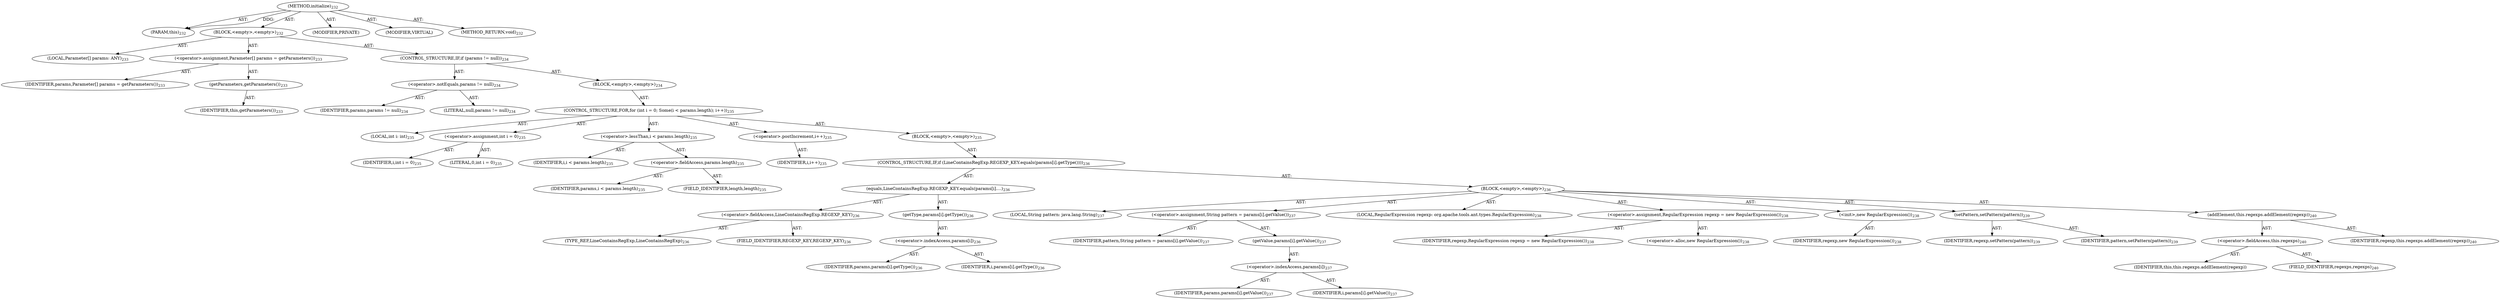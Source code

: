 digraph "initialize" {  
"111669149703" [label = <(METHOD,initialize)<SUB>232</SUB>> ]
"115964116996" [label = <(PARAM,this)<SUB>232</SUB>> ]
"25769803794" [label = <(BLOCK,&lt;empty&gt;,&lt;empty&gt;)<SUB>232</SUB>> ]
"94489280519" [label = <(LOCAL,Parameter[] params: ANY)<SUB>233</SUB>> ]
"30064771151" [label = <(&lt;operator&gt;.assignment,Parameter[] params = getParameters())<SUB>233</SUB>> ]
"68719476795" [label = <(IDENTIFIER,params,Parameter[] params = getParameters())<SUB>233</SUB>> ]
"30064771152" [label = <(getParameters,getParameters())<SUB>233</SUB>> ]
"68719476746" [label = <(IDENTIFIER,this,getParameters())<SUB>233</SUB>> ]
"47244640269" [label = <(CONTROL_STRUCTURE,IF,if (params != null))<SUB>234</SUB>> ]
"30064771153" [label = <(&lt;operator&gt;.notEquals,params != null)<SUB>234</SUB>> ]
"68719476796" [label = <(IDENTIFIER,params,params != null)<SUB>234</SUB>> ]
"90194313231" [label = <(LITERAL,null,params != null)<SUB>234</SUB>> ]
"25769803795" [label = <(BLOCK,&lt;empty&gt;,&lt;empty&gt;)<SUB>234</SUB>> ]
"47244640270" [label = <(CONTROL_STRUCTURE,FOR,for (int i = 0; Some(i &lt; params.length); i++))<SUB>235</SUB>> ]
"94489280520" [label = <(LOCAL,int i: int)<SUB>235</SUB>> ]
"30064771154" [label = <(&lt;operator&gt;.assignment,int i = 0)<SUB>235</SUB>> ]
"68719476797" [label = <(IDENTIFIER,i,int i = 0)<SUB>235</SUB>> ]
"90194313232" [label = <(LITERAL,0,int i = 0)<SUB>235</SUB>> ]
"30064771155" [label = <(&lt;operator&gt;.lessThan,i &lt; params.length)<SUB>235</SUB>> ]
"68719476798" [label = <(IDENTIFIER,i,i &lt; params.length)<SUB>235</SUB>> ]
"30064771156" [label = <(&lt;operator&gt;.fieldAccess,params.length)<SUB>235</SUB>> ]
"68719476799" [label = <(IDENTIFIER,params,i &lt; params.length)<SUB>235</SUB>> ]
"55834574872" [label = <(FIELD_IDENTIFIER,length,length)<SUB>235</SUB>> ]
"30064771157" [label = <(&lt;operator&gt;.postIncrement,i++)<SUB>235</SUB>> ]
"68719476800" [label = <(IDENTIFIER,i,i++)<SUB>235</SUB>> ]
"25769803796" [label = <(BLOCK,&lt;empty&gt;,&lt;empty&gt;)<SUB>235</SUB>> ]
"47244640271" [label = <(CONTROL_STRUCTURE,IF,if (LineContainsRegExp.REGEXP_KEY.equals(params[i].getType())))<SUB>236</SUB>> ]
"30064771158" [label = <(equals,LineContainsRegExp.REGEXP_KEY.equals(params[i]....)<SUB>236</SUB>> ]
"30064771159" [label = <(&lt;operator&gt;.fieldAccess,LineContainsRegExp.REGEXP_KEY)<SUB>236</SUB>> ]
"180388626433" [label = <(TYPE_REF,LineContainsRegExp,LineContainsRegExp)<SUB>236</SUB>> ]
"55834574873" [label = <(FIELD_IDENTIFIER,REGEXP_KEY,REGEXP_KEY)<SUB>236</SUB>> ]
"30064771160" [label = <(getType,params[i].getType())<SUB>236</SUB>> ]
"30064771161" [label = <(&lt;operator&gt;.indexAccess,params[i])<SUB>236</SUB>> ]
"68719476801" [label = <(IDENTIFIER,params,params[i].getType())<SUB>236</SUB>> ]
"68719476802" [label = <(IDENTIFIER,i,params[i].getType())<SUB>236</SUB>> ]
"25769803797" [label = <(BLOCK,&lt;empty&gt;,&lt;empty&gt;)<SUB>236</SUB>> ]
"94489280521" [label = <(LOCAL,String pattern: java.lang.String)<SUB>237</SUB>> ]
"30064771162" [label = <(&lt;operator&gt;.assignment,String pattern = params[i].getValue())<SUB>237</SUB>> ]
"68719476803" [label = <(IDENTIFIER,pattern,String pattern = params[i].getValue())<SUB>237</SUB>> ]
"30064771163" [label = <(getValue,params[i].getValue())<SUB>237</SUB>> ]
"30064771164" [label = <(&lt;operator&gt;.indexAccess,params[i])<SUB>237</SUB>> ]
"68719476804" [label = <(IDENTIFIER,params,params[i].getValue())<SUB>237</SUB>> ]
"68719476805" [label = <(IDENTIFIER,i,params[i].getValue())<SUB>237</SUB>> ]
"94489280522" [label = <(LOCAL,RegularExpression regexp: org.apache.tools.ant.types.RegularExpression)<SUB>238</SUB>> ]
"30064771165" [label = <(&lt;operator&gt;.assignment,RegularExpression regexp = new RegularExpression())<SUB>238</SUB>> ]
"68719476806" [label = <(IDENTIFIER,regexp,RegularExpression regexp = new RegularExpression())<SUB>238</SUB>> ]
"30064771166" [label = <(&lt;operator&gt;.alloc,new RegularExpression())<SUB>238</SUB>> ]
"30064771167" [label = <(&lt;init&gt;,new RegularExpression())<SUB>238</SUB>> ]
"68719476807" [label = <(IDENTIFIER,regexp,new RegularExpression())<SUB>238</SUB>> ]
"30064771168" [label = <(setPattern,setPattern(pattern))<SUB>239</SUB>> ]
"68719476808" [label = <(IDENTIFIER,regexp,setPattern(pattern))<SUB>239</SUB>> ]
"68719476809" [label = <(IDENTIFIER,pattern,setPattern(pattern))<SUB>239</SUB>> ]
"30064771169" [label = <(addElement,this.regexps.addElement(regexp))<SUB>240</SUB>> ]
"30064771170" [label = <(&lt;operator&gt;.fieldAccess,this.regexps)<SUB>240</SUB>> ]
"68719476810" [label = <(IDENTIFIER,this,this.regexps.addElement(regexp))> ]
"55834574874" [label = <(FIELD_IDENTIFIER,regexps,regexps)<SUB>240</SUB>> ]
"68719476811" [label = <(IDENTIFIER,regexp,this.regexps.addElement(regexp))<SUB>240</SUB>> ]
"133143986194" [label = <(MODIFIER,PRIVATE)> ]
"133143986195" [label = <(MODIFIER,VIRTUAL)> ]
"128849018887" [label = <(METHOD_RETURN,void)<SUB>232</SUB>> ]
  "111669149703" -> "115964116996"  [ label = "AST: "] 
  "111669149703" -> "25769803794"  [ label = "AST: "] 
  "111669149703" -> "133143986194"  [ label = "AST: "] 
  "111669149703" -> "133143986195"  [ label = "AST: "] 
  "111669149703" -> "128849018887"  [ label = "AST: "] 
  "25769803794" -> "94489280519"  [ label = "AST: "] 
  "25769803794" -> "30064771151"  [ label = "AST: "] 
  "25769803794" -> "47244640269"  [ label = "AST: "] 
  "30064771151" -> "68719476795"  [ label = "AST: "] 
  "30064771151" -> "30064771152"  [ label = "AST: "] 
  "30064771152" -> "68719476746"  [ label = "AST: "] 
  "47244640269" -> "30064771153"  [ label = "AST: "] 
  "47244640269" -> "25769803795"  [ label = "AST: "] 
  "30064771153" -> "68719476796"  [ label = "AST: "] 
  "30064771153" -> "90194313231"  [ label = "AST: "] 
  "25769803795" -> "47244640270"  [ label = "AST: "] 
  "47244640270" -> "94489280520"  [ label = "AST: "] 
  "47244640270" -> "30064771154"  [ label = "AST: "] 
  "47244640270" -> "30064771155"  [ label = "AST: "] 
  "47244640270" -> "30064771157"  [ label = "AST: "] 
  "47244640270" -> "25769803796"  [ label = "AST: "] 
  "30064771154" -> "68719476797"  [ label = "AST: "] 
  "30064771154" -> "90194313232"  [ label = "AST: "] 
  "30064771155" -> "68719476798"  [ label = "AST: "] 
  "30064771155" -> "30064771156"  [ label = "AST: "] 
  "30064771156" -> "68719476799"  [ label = "AST: "] 
  "30064771156" -> "55834574872"  [ label = "AST: "] 
  "30064771157" -> "68719476800"  [ label = "AST: "] 
  "25769803796" -> "47244640271"  [ label = "AST: "] 
  "47244640271" -> "30064771158"  [ label = "AST: "] 
  "47244640271" -> "25769803797"  [ label = "AST: "] 
  "30064771158" -> "30064771159"  [ label = "AST: "] 
  "30064771158" -> "30064771160"  [ label = "AST: "] 
  "30064771159" -> "180388626433"  [ label = "AST: "] 
  "30064771159" -> "55834574873"  [ label = "AST: "] 
  "30064771160" -> "30064771161"  [ label = "AST: "] 
  "30064771161" -> "68719476801"  [ label = "AST: "] 
  "30064771161" -> "68719476802"  [ label = "AST: "] 
  "25769803797" -> "94489280521"  [ label = "AST: "] 
  "25769803797" -> "30064771162"  [ label = "AST: "] 
  "25769803797" -> "94489280522"  [ label = "AST: "] 
  "25769803797" -> "30064771165"  [ label = "AST: "] 
  "25769803797" -> "30064771167"  [ label = "AST: "] 
  "25769803797" -> "30064771168"  [ label = "AST: "] 
  "25769803797" -> "30064771169"  [ label = "AST: "] 
  "30064771162" -> "68719476803"  [ label = "AST: "] 
  "30064771162" -> "30064771163"  [ label = "AST: "] 
  "30064771163" -> "30064771164"  [ label = "AST: "] 
  "30064771164" -> "68719476804"  [ label = "AST: "] 
  "30064771164" -> "68719476805"  [ label = "AST: "] 
  "30064771165" -> "68719476806"  [ label = "AST: "] 
  "30064771165" -> "30064771166"  [ label = "AST: "] 
  "30064771167" -> "68719476807"  [ label = "AST: "] 
  "30064771168" -> "68719476808"  [ label = "AST: "] 
  "30064771168" -> "68719476809"  [ label = "AST: "] 
  "30064771169" -> "30064771170"  [ label = "AST: "] 
  "30064771169" -> "68719476811"  [ label = "AST: "] 
  "30064771170" -> "68719476810"  [ label = "AST: "] 
  "30064771170" -> "55834574874"  [ label = "AST: "] 
  "111669149703" -> "115964116996"  [ label = "DDG: "] 
}
